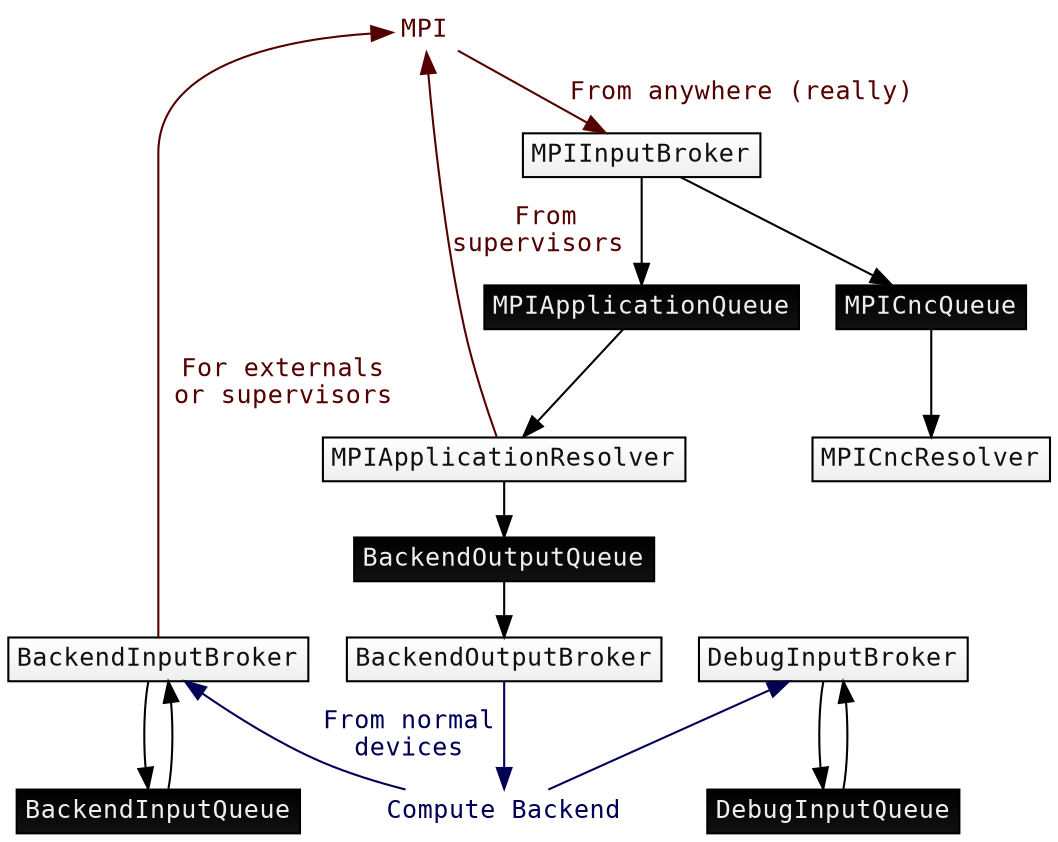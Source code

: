 digraph G {

    fontname="Inconsolata";
    fontsize=12;
    margin=0;
    ranksep=0.35;

    // Threads
    node[color="#000000",
         fillcolor="#ffffff:#eeeeee",
         fontcolor="#111111",
         fontname="Inconsolata",
         fontsize=12,
         gradientangle=270,
         height=0,
         margin=0.05;
         penwidth=1;
         shape="rect",
         style="filled",
         width=0];

    MPIInputBroker;
    MPICncResolver;
    MPIApplicationResolver;
    BackendOutputBroker;
    BackendInputBroker;
    DebugInputBroker;

    // Queues
    node[color="#000000",
         fillcolor="#000000:#111111",
         fontcolor="#eeeeee"];

    MPIApplicationQueue;
    MPICncQueue;
    BackendOutputQueue;
    BackendInputQueue;
    DebugInputQueue;

    // Communication Buses
    node[color="#FFFFFF",
         fillcolor="#FFFFFF"];

    MPI [fontcolor="#550000"];
    Backend [label="Compute Backend", fontcolor="#000055"];

    // Producer-consumer relationship
    edge[color="#000000",
         fontname="Inconsolata",
         fontsize=12;
         penwidth=1];

    MPIInputBroker -> MPIApplicationQueue;
    MPIInputBroker -> MPICncQueue;
    MPICncQueue -> MPICncResolver;
    MPIApplicationQueue -> MPIApplicationResolver;
    MPIApplicationResolver -> BackendOutputQueue;
    BackendOutputQueue -> BackendOutputBroker;
    BackendInputBroker -> BackendInputQueue;
    BackendInputQueue -> BackendInputBroker;
    DebugInputBroker -> DebugInputQueue;
    DebugInputQueue -> DebugInputBroker;

    // MPI
    edge[color="#550000",
         fontcolor="#550000"];

    MPI -> MPIInputBroker [label=" From anywhere (really)"];
    MPIApplicationResolver -> MPI [label=" From\nsupervisors"];
    //MPICncResolver -> MPI;
    BackendInputBroker -> MPI [label=" For externals\n or supervisors"];
    //DebugInputBroker -> MPI;

    // Backend
    edge[color="#000055",
         fontcolor="#000055"];

    Backend -> BackendInputBroker [label="From normal\ndevices"];
    Backend -> DebugInputBroker;
    BackendOutputBroker -> Backend;

    // Movement
    { rank=min; MPI; }
    { rank=max; Backend; }
    { rank=same; BackendInputQueue; DebugInputQueue; }
    { rank=same; BackendInputBroker; DebugInputBroker; }
}

